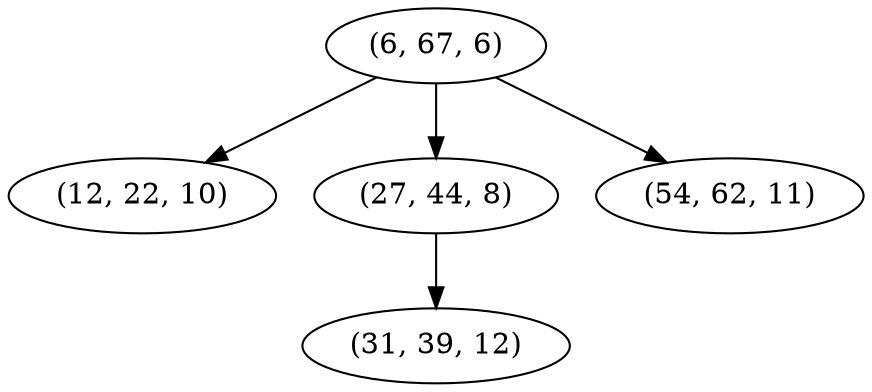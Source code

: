 digraph tree {
    "(6, 67, 6)";
    "(12, 22, 10)";
    "(27, 44, 8)";
    "(31, 39, 12)";
    "(54, 62, 11)";
    "(6, 67, 6)" -> "(12, 22, 10)";
    "(6, 67, 6)" -> "(27, 44, 8)";
    "(6, 67, 6)" -> "(54, 62, 11)";
    "(27, 44, 8)" -> "(31, 39, 12)";
}
